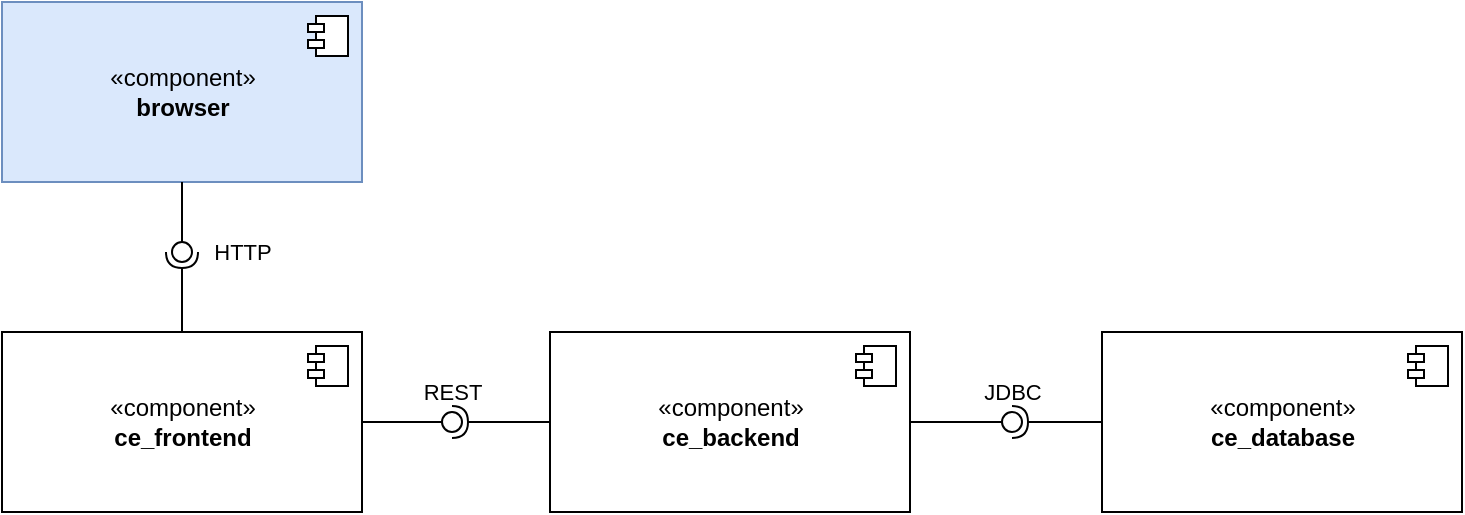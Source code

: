 <mxfile version="20.7.4" type="device"><diagram id="4V_vH7X9V409Hf5YSz32" name="Seite-1"><mxGraphModel dx="880" dy="452" grid="1" gridSize="10" guides="1" tooltips="1" connect="1" arrows="1" fold="1" page="1" pageScale="1" pageWidth="827" pageHeight="1169" math="0" shadow="0"><root><mxCell id="0"/><mxCell id="1" parent="0"/><mxCell id="bPr4eD3hPjIn_2vaylvb-1" value="«component»&lt;br&gt;&lt;b&gt;ce_frontend&lt;/b&gt;" style="html=1;dropTarget=0;" vertex="1" parent="1"><mxGeometry x="40" y="585" width="180" height="90" as="geometry"/></mxCell><mxCell id="bPr4eD3hPjIn_2vaylvb-2" value="" style="shape=module;jettyWidth=8;jettyHeight=4;" vertex="1" parent="bPr4eD3hPjIn_2vaylvb-1"><mxGeometry x="1" width="20" height="20" relative="1" as="geometry"><mxPoint x="-27" y="7" as="offset"/></mxGeometry></mxCell><mxCell id="bPr4eD3hPjIn_2vaylvb-3" value="«component»&lt;br&gt;&lt;b&gt;ce_backend&lt;/b&gt;" style="html=1;dropTarget=0;" vertex="1" parent="1"><mxGeometry x="314" y="585" width="180" height="90" as="geometry"/></mxCell><mxCell id="bPr4eD3hPjIn_2vaylvb-4" value="" style="shape=module;jettyWidth=8;jettyHeight=4;" vertex="1" parent="bPr4eD3hPjIn_2vaylvb-3"><mxGeometry x="1" width="20" height="20" relative="1" as="geometry"><mxPoint x="-27" y="7" as="offset"/></mxGeometry></mxCell><mxCell id="bPr4eD3hPjIn_2vaylvb-5" value="«component»&lt;br&gt;&lt;b&gt;ce_database&lt;/b&gt;" style="html=1;dropTarget=0;" vertex="1" parent="1"><mxGeometry x="590" y="585" width="180" height="90" as="geometry"/></mxCell><mxCell id="bPr4eD3hPjIn_2vaylvb-6" value="" style="shape=module;jettyWidth=8;jettyHeight=4;" vertex="1" parent="bPr4eD3hPjIn_2vaylvb-5"><mxGeometry x="1" width="20" height="20" relative="1" as="geometry"><mxPoint x="-27" y="7" as="offset"/></mxGeometry></mxCell><mxCell id="bPr4eD3hPjIn_2vaylvb-7" value="REST" style="rounded=0;orthogonalLoop=1;jettySize=auto;html=1;endArrow=none;endFill=0;sketch=0;sourcePerimeterSpacing=0;targetPerimeterSpacing=0;exitX=1;exitY=0.5;exitDx=0;exitDy=0;" edge="1" target="bPr4eD3hPjIn_2vaylvb-9" parent="1" source="bPr4eD3hPjIn_2vaylvb-1"><mxGeometry x="1" y="16" relative="1" as="geometry"><mxPoint x="380" y="680" as="sourcePoint"/><mxPoint x="5" y="1" as="offset"/></mxGeometry></mxCell><mxCell id="bPr4eD3hPjIn_2vaylvb-8" value="" style="rounded=0;orthogonalLoop=1;jettySize=auto;html=1;endArrow=halfCircle;endFill=0;entryX=0.5;entryY=0.5;endSize=6;strokeWidth=1;sketch=0;exitX=0;exitY=0.5;exitDx=0;exitDy=0;" edge="1" target="bPr4eD3hPjIn_2vaylvb-9" parent="1" source="bPr4eD3hPjIn_2vaylvb-3"><mxGeometry relative="1" as="geometry"><mxPoint x="420" y="680" as="sourcePoint"/></mxGeometry></mxCell><mxCell id="bPr4eD3hPjIn_2vaylvb-9" value="" style="ellipse;whiteSpace=wrap;html=1;align=center;aspect=fixed;resizable=0;points=[];outlineConnect=0;sketch=0;" vertex="1" parent="1"><mxGeometry x="260" y="625" width="10" height="10" as="geometry"/></mxCell><mxCell id="bPr4eD3hPjIn_2vaylvb-10" value="JDBC" style="rounded=0;orthogonalLoop=1;jettySize=auto;html=1;endArrow=none;endFill=0;sketch=0;sourcePerimeterSpacing=0;targetPerimeterSpacing=0;exitX=1;exitY=0.5;exitDx=0;exitDy=0;" edge="1" target="bPr4eD3hPjIn_2vaylvb-12" parent="1" source="bPr4eD3hPjIn_2vaylvb-3"><mxGeometry x="1" y="16" relative="1" as="geometry"><mxPoint x="380" y="680" as="sourcePoint"/><mxPoint x="5" y="1" as="offset"/></mxGeometry></mxCell><mxCell id="bPr4eD3hPjIn_2vaylvb-11" value="" style="rounded=0;orthogonalLoop=1;jettySize=auto;html=1;endArrow=halfCircle;endFill=0;entryX=0.5;entryY=0.5;endSize=6;strokeWidth=1;sketch=0;exitX=0;exitY=0.5;exitDx=0;exitDy=0;" edge="1" target="bPr4eD3hPjIn_2vaylvb-12" parent="1" source="bPr4eD3hPjIn_2vaylvb-5"><mxGeometry relative="1" as="geometry"><mxPoint x="420" y="680" as="sourcePoint"/></mxGeometry></mxCell><mxCell id="bPr4eD3hPjIn_2vaylvb-12" value="" style="ellipse;whiteSpace=wrap;html=1;align=center;aspect=fixed;resizable=0;points=[];outlineConnect=0;sketch=0;" vertex="1" parent="1"><mxGeometry x="540" y="625" width="10" height="10" as="geometry"/></mxCell><mxCell id="bPr4eD3hPjIn_2vaylvb-13" value="«component»&lt;br&gt;&lt;b&gt;browser&lt;/b&gt;" style="html=1;dropTarget=0;fillColor=#dae8fc;strokeColor=#6c8ebf;" vertex="1" parent="1"><mxGeometry x="40" y="420" width="180" height="90" as="geometry"/></mxCell><mxCell id="bPr4eD3hPjIn_2vaylvb-14" value="" style="shape=module;jettyWidth=8;jettyHeight=4;" vertex="1" parent="bPr4eD3hPjIn_2vaylvb-13"><mxGeometry x="1" width="20" height="20" relative="1" as="geometry"><mxPoint x="-27" y="7" as="offset"/></mxGeometry></mxCell><mxCell id="bPr4eD3hPjIn_2vaylvb-15" value="HTTP" style="rounded=0;orthogonalLoop=1;jettySize=auto;html=1;endArrow=none;endFill=0;sketch=0;sourcePerimeterSpacing=0;targetPerimeterSpacing=0;exitX=0.5;exitY=1;exitDx=0;exitDy=0;" edge="1" target="bPr4eD3hPjIn_2vaylvb-17" parent="1" source="bPr4eD3hPjIn_2vaylvb-13"><mxGeometry x="1" y="30" relative="1" as="geometry"><mxPoint x="360" y="535" as="sourcePoint"/><mxPoint y="5" as="offset"/></mxGeometry></mxCell><mxCell id="bPr4eD3hPjIn_2vaylvb-16" value="" style="rounded=0;orthogonalLoop=1;jettySize=auto;html=1;endArrow=halfCircle;endFill=0;entryX=0.5;entryY=0.5;endSize=6;strokeWidth=1;sketch=0;exitX=0.5;exitY=0;exitDx=0;exitDy=0;" edge="1" target="bPr4eD3hPjIn_2vaylvb-17" parent="1" source="bPr4eD3hPjIn_2vaylvb-1"><mxGeometry relative="1" as="geometry"><mxPoint x="400" y="535" as="sourcePoint"/></mxGeometry></mxCell><mxCell id="bPr4eD3hPjIn_2vaylvb-17" value="" style="ellipse;whiteSpace=wrap;html=1;align=center;aspect=fixed;resizable=0;points=[];outlineConnect=0;sketch=0;" vertex="1" parent="1"><mxGeometry x="125" y="540" width="10" height="10" as="geometry"/></mxCell></root></mxGraphModel></diagram></mxfile>